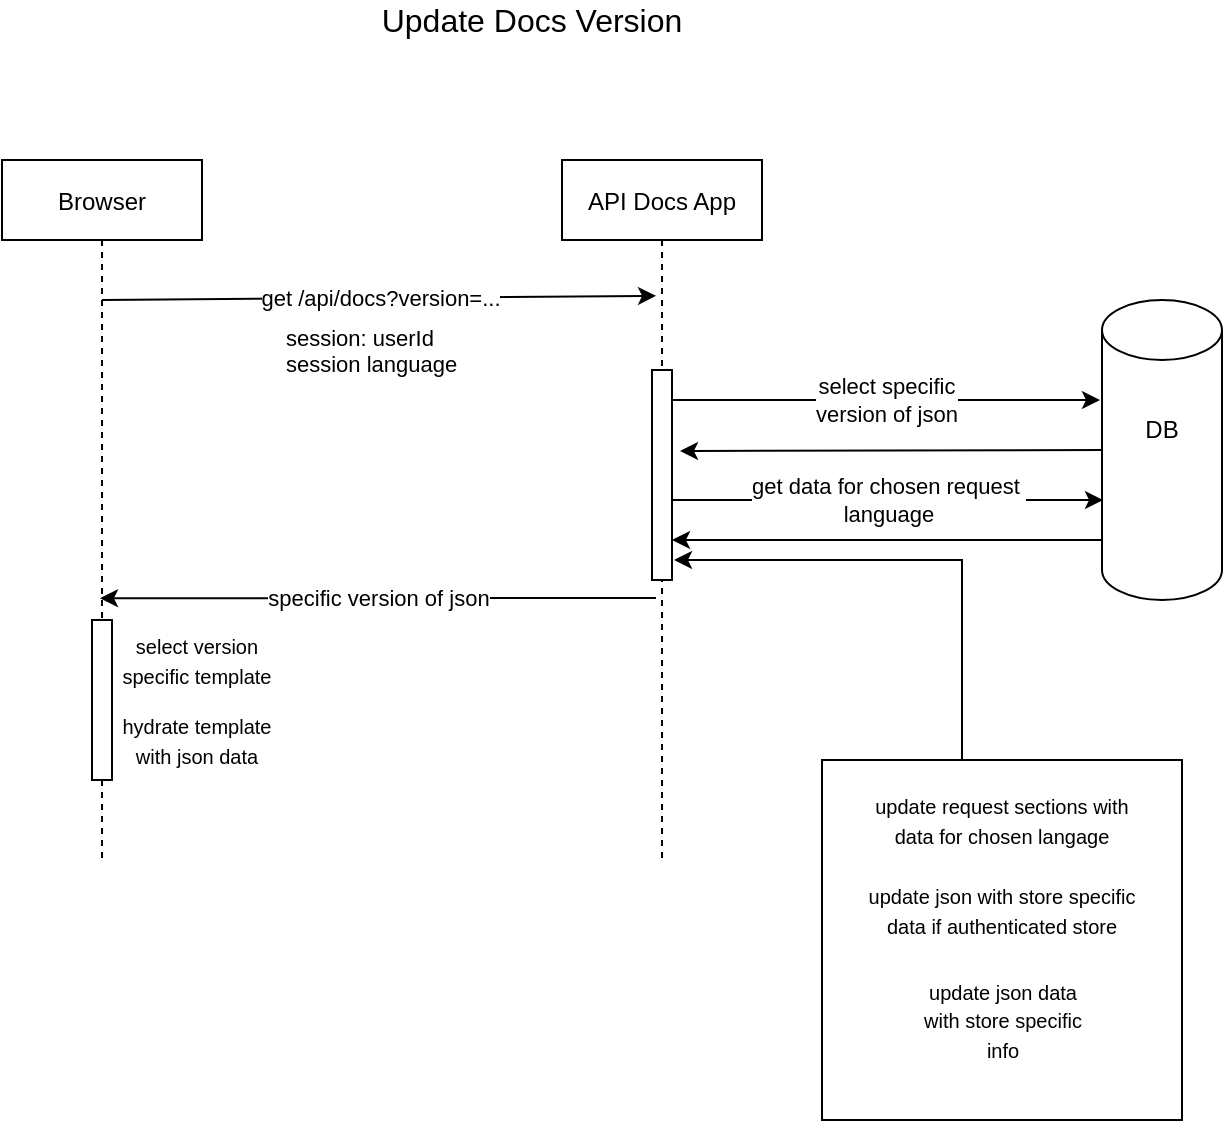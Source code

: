 <mxfile version="14.8.3" type="github">
  <diagram id="kgpKYQtTHZ0yAKxKKP6v" name="Page-1">
    <mxGraphModel dx="1662" dy="762" grid="1" gridSize="10" guides="1" tooltips="1" connect="1" arrows="1" fold="1" page="1" pageScale="1" pageWidth="850" pageHeight="1100" math="0" shadow="0">
      <root>
        <mxCell id="0" />
        <mxCell id="1" parent="0" />
        <mxCell id="uKZjJw9-pBGUI3rMbUET-1" value="Browser" style="shape=umlLifeline;perimeter=lifelinePerimeter;container=1;collapsible=0;recursiveResize=0;rounded=0;shadow=0;strokeWidth=1;" parent="1" vertex="1">
          <mxGeometry x="120" y="120" width="100" height="350" as="geometry" />
        </mxCell>
        <mxCell id="uKZjJw9-pBGUI3rMbUET-4" value="API Docs App" style="shape=umlLifeline;perimeter=lifelinePerimeter;container=1;collapsible=0;recursiveResize=0;rounded=0;shadow=0;strokeWidth=1;" parent="1" vertex="1">
          <mxGeometry x="400" y="120" width="100" height="350" as="geometry" />
        </mxCell>
        <mxCell id="uKZjJw9-pBGUI3rMbUET-5" value="&lt;font size=&quot;3&quot;&gt;Update Docs Version&lt;/font&gt;" style="text;html=1;strokeColor=none;fillColor=none;align=center;verticalAlign=middle;whiteSpace=wrap;rounded=0;" parent="1" vertex="1">
          <mxGeometry x="260" y="40" width="250" height="20" as="geometry" />
        </mxCell>
        <mxCell id="uKZjJw9-pBGUI3rMbUET-6" value="" style="shape=cylinder3;whiteSpace=wrap;html=1;boundedLbl=1;backgroundOutline=1;size=15;" parent="1" vertex="1">
          <mxGeometry x="670" y="190" width="60" height="150" as="geometry" />
        </mxCell>
        <mxCell id="uKZjJw9-pBGUI3rMbUET-7" value="DB" style="text;html=1;strokeColor=none;fillColor=none;align=center;verticalAlign=middle;whiteSpace=wrap;rounded=0;" parent="1" vertex="1">
          <mxGeometry x="680" y="245" width="40" height="20" as="geometry" />
        </mxCell>
        <mxCell id="uKZjJw9-pBGUI3rMbUET-8" value="" style="rounded=0;whiteSpace=wrap;html=1;" parent="1" vertex="1">
          <mxGeometry x="445" y="225" width="10" height="105" as="geometry" />
        </mxCell>
        <mxCell id="uKZjJw9-pBGUI3rMbUET-9" value="" style="endArrow=classic;html=1;" parent="1" edge="1">
          <mxGeometry relative="1" as="geometry">
            <mxPoint x="455" y="240" as="sourcePoint" />
            <mxPoint x="669" y="240" as="targetPoint" />
          </mxGeometry>
        </mxCell>
        <mxCell id="uKZjJw9-pBGUI3rMbUET-10" value="select specific&lt;br&gt;version of json" style="edgeLabel;resizable=0;html=1;align=center;verticalAlign=middle;" parent="uKZjJw9-pBGUI3rMbUET-9" connectable="0" vertex="1">
          <mxGeometry relative="1" as="geometry" />
        </mxCell>
        <mxCell id="uKZjJw9-pBGUI3rMbUET-11" value="" style="endArrow=classic;html=1;" parent="1" edge="1">
          <mxGeometry relative="1" as="geometry">
            <mxPoint x="670" y="265" as="sourcePoint" />
            <mxPoint x="459" y="265.5" as="targetPoint" />
          </mxGeometry>
        </mxCell>
        <mxCell id="uKZjJw9-pBGUI3rMbUET-14" value="" style="endArrow=classic;html=1;entryX=0.49;entryY=0.626;entryDx=0;entryDy=0;entryPerimeter=0;" parent="1" target="uKZjJw9-pBGUI3rMbUET-1" edge="1">
          <mxGeometry relative="1" as="geometry">
            <mxPoint x="447" y="339" as="sourcePoint" />
            <mxPoint x="169" y="295" as="targetPoint" />
          </mxGeometry>
        </mxCell>
        <mxCell id="uKZjJw9-pBGUI3rMbUET-15" value="specific version of json" style="edgeLabel;resizable=0;html=1;align=center;verticalAlign=middle;" parent="uKZjJw9-pBGUI3rMbUET-14" connectable="0" vertex="1">
          <mxGeometry relative="1" as="geometry" />
        </mxCell>
        <mxCell id="uKZjJw9-pBGUI3rMbUET-17" value="" style="rounded=0;whiteSpace=wrap;html=1;" parent="1" vertex="1">
          <mxGeometry x="165" y="350" width="10" height="80" as="geometry" />
        </mxCell>
        <mxCell id="uKZjJw9-pBGUI3rMbUET-18" value="&lt;font style=&quot;font-size: 10px&quot;&gt;hydrate template with json data&lt;/font&gt;" style="text;html=1;strokeColor=none;fillColor=none;align=center;verticalAlign=middle;whiteSpace=wrap;rounded=0;" parent="1" vertex="1">
          <mxGeometry x="175" y="400" width="85" height="20" as="geometry" />
        </mxCell>
        <mxCell id="uKZjJw9-pBGUI3rMbUET-25" value="&lt;font style=&quot;font-size: 10px&quot;&gt;select version&lt;br&gt;specific template&lt;br&gt;&lt;/font&gt;" style="text;html=1;strokeColor=none;fillColor=none;align=center;verticalAlign=middle;whiteSpace=wrap;rounded=0;" parent="1" vertex="1">
          <mxGeometry x="175" y="360" width="85" height="20" as="geometry" />
        </mxCell>
        <mxCell id="xiZ9pmM4k6IGmCzsRi7X-9" style="edgeStyle=orthogonalEdgeStyle;rounded=0;orthogonalLoop=1;jettySize=auto;html=1;exitX=0;exitY=0;exitDx=0;exitDy=0;" edge="1" parent="1">
          <mxGeometry relative="1" as="geometry">
            <mxPoint x="536" y="420" as="sourcePoint" />
            <mxPoint x="456" y="320" as="targetPoint" />
            <Array as="points">
              <mxPoint x="600" y="420" />
              <mxPoint x="600" y="320" />
            </Array>
          </mxGeometry>
        </mxCell>
        <mxCell id="xiZ9pmM4k6IGmCzsRi7X-1" value="" style="whiteSpace=wrap;html=1;aspect=fixed;" vertex="1" parent="1">
          <mxGeometry x="530" y="420" width="180" height="180" as="geometry" />
        </mxCell>
        <mxCell id="uKZjJw9-pBGUI3rMbUET-28" value="" style="endArrow=classic;html=1;entryX=0.47;entryY=0.194;entryDx=0;entryDy=0;entryPerimeter=0;exitX=0.5;exitY=0.2;exitDx=0;exitDy=0;exitPerimeter=0;" parent="1" source="uKZjJw9-pBGUI3rMbUET-1" target="uKZjJw9-pBGUI3rMbUET-4" edge="1">
          <mxGeometry relative="1" as="geometry">
            <mxPoint x="180" y="190" as="sourcePoint" />
            <mxPoint x="370" y="190" as="targetPoint" />
          </mxGeometry>
        </mxCell>
        <mxCell id="uKZjJw9-pBGUI3rMbUET-29" value="get /api/docs?version=..." style="edgeLabel;resizable=0;html=1;align=center;verticalAlign=middle;" parent="uKZjJw9-pBGUI3rMbUET-28" connectable="0" vertex="1">
          <mxGeometry relative="1" as="geometry" />
        </mxCell>
        <mxCell id="uKZjJw9-pBGUI3rMbUET-30" value="session: userId&lt;br&gt;session language" style="edgeLabel;resizable=0;html=1;align=left;verticalAlign=bottom;" parent="uKZjJw9-pBGUI3rMbUET-28" connectable="0" vertex="1">
          <mxGeometry x="-1" relative="1" as="geometry">
            <mxPoint x="90" y="40" as="offset" />
          </mxGeometry>
        </mxCell>
        <mxCell id="uKZjJw9-pBGUI3rMbUET-27" value="&lt;font style=&quot;font-size: 10px&quot;&gt;update json with store specific data if authenticated store&lt;/font&gt;" style="text;html=1;strokeColor=none;fillColor=none;align=center;verticalAlign=middle;whiteSpace=wrap;rounded=0;" parent="1" vertex="1">
          <mxGeometry x="550" y="480" width="140" height="30" as="geometry" />
        </mxCell>
        <mxCell id="xiZ9pmM4k6IGmCzsRi7X-2" value="&lt;span style=&quot;font-size: 10px&quot;&gt;update request sections with data for chosen langage&lt;br&gt;&lt;/span&gt;" style="text;html=1;strokeColor=none;fillColor=none;align=center;verticalAlign=middle;whiteSpace=wrap;rounded=0;" vertex="1" parent="1">
          <mxGeometry x="550" y="440" width="140" height="20" as="geometry" />
        </mxCell>
        <mxCell id="xiZ9pmM4k6IGmCzsRi7X-4" value="&lt;font style=&quot;font-size: 10px&quot;&gt;update json data with store specific info&lt;/font&gt;" style="text;html=1;strokeColor=none;fillColor=none;align=center;verticalAlign=middle;whiteSpace=wrap;rounded=0;" vertex="1" parent="1">
          <mxGeometry x="577.5" y="540" width="85" height="20" as="geometry" />
        </mxCell>
        <mxCell id="xiZ9pmM4k6IGmCzsRi7X-6" value="" style="endArrow=classic;html=1;entryX=0;entryY=0.5;entryDx=0;entryDy=0;entryPerimeter=0;" edge="1" parent="1">
          <mxGeometry relative="1" as="geometry">
            <mxPoint x="455.5" y="290" as="sourcePoint" />
            <mxPoint x="670.5" y="290" as="targetPoint" />
          </mxGeometry>
        </mxCell>
        <mxCell id="xiZ9pmM4k6IGmCzsRi7X-7" value="get data for chosen request&amp;nbsp;&lt;br&gt;language" style="edgeLabel;resizable=0;html=1;align=center;verticalAlign=middle;" connectable="0" vertex="1" parent="xiZ9pmM4k6IGmCzsRi7X-6">
          <mxGeometry relative="1" as="geometry" />
        </mxCell>
        <mxCell id="xiZ9pmM4k6IGmCzsRi7X-8" value="" style="endArrow=classic;html=1;" edge="1" parent="1">
          <mxGeometry width="50" height="50" relative="1" as="geometry">
            <mxPoint x="670" y="310" as="sourcePoint" />
            <mxPoint x="455" y="310" as="targetPoint" />
          </mxGeometry>
        </mxCell>
      </root>
    </mxGraphModel>
  </diagram>
</mxfile>
